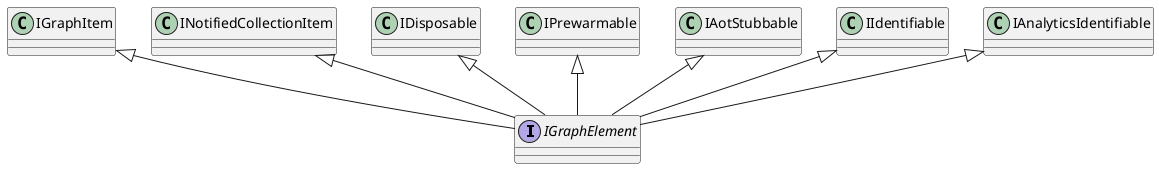 @startuml
interface IGraphElement {
}
IGraphItem <|-- IGraphElement
INotifiedCollectionItem <|-- IGraphElement
IDisposable <|-- IGraphElement
IPrewarmable <|-- IGraphElement
IAotStubbable <|-- IGraphElement
IIdentifiable <|-- IGraphElement
IAnalyticsIdentifiable <|-- IGraphElement
@enduml
